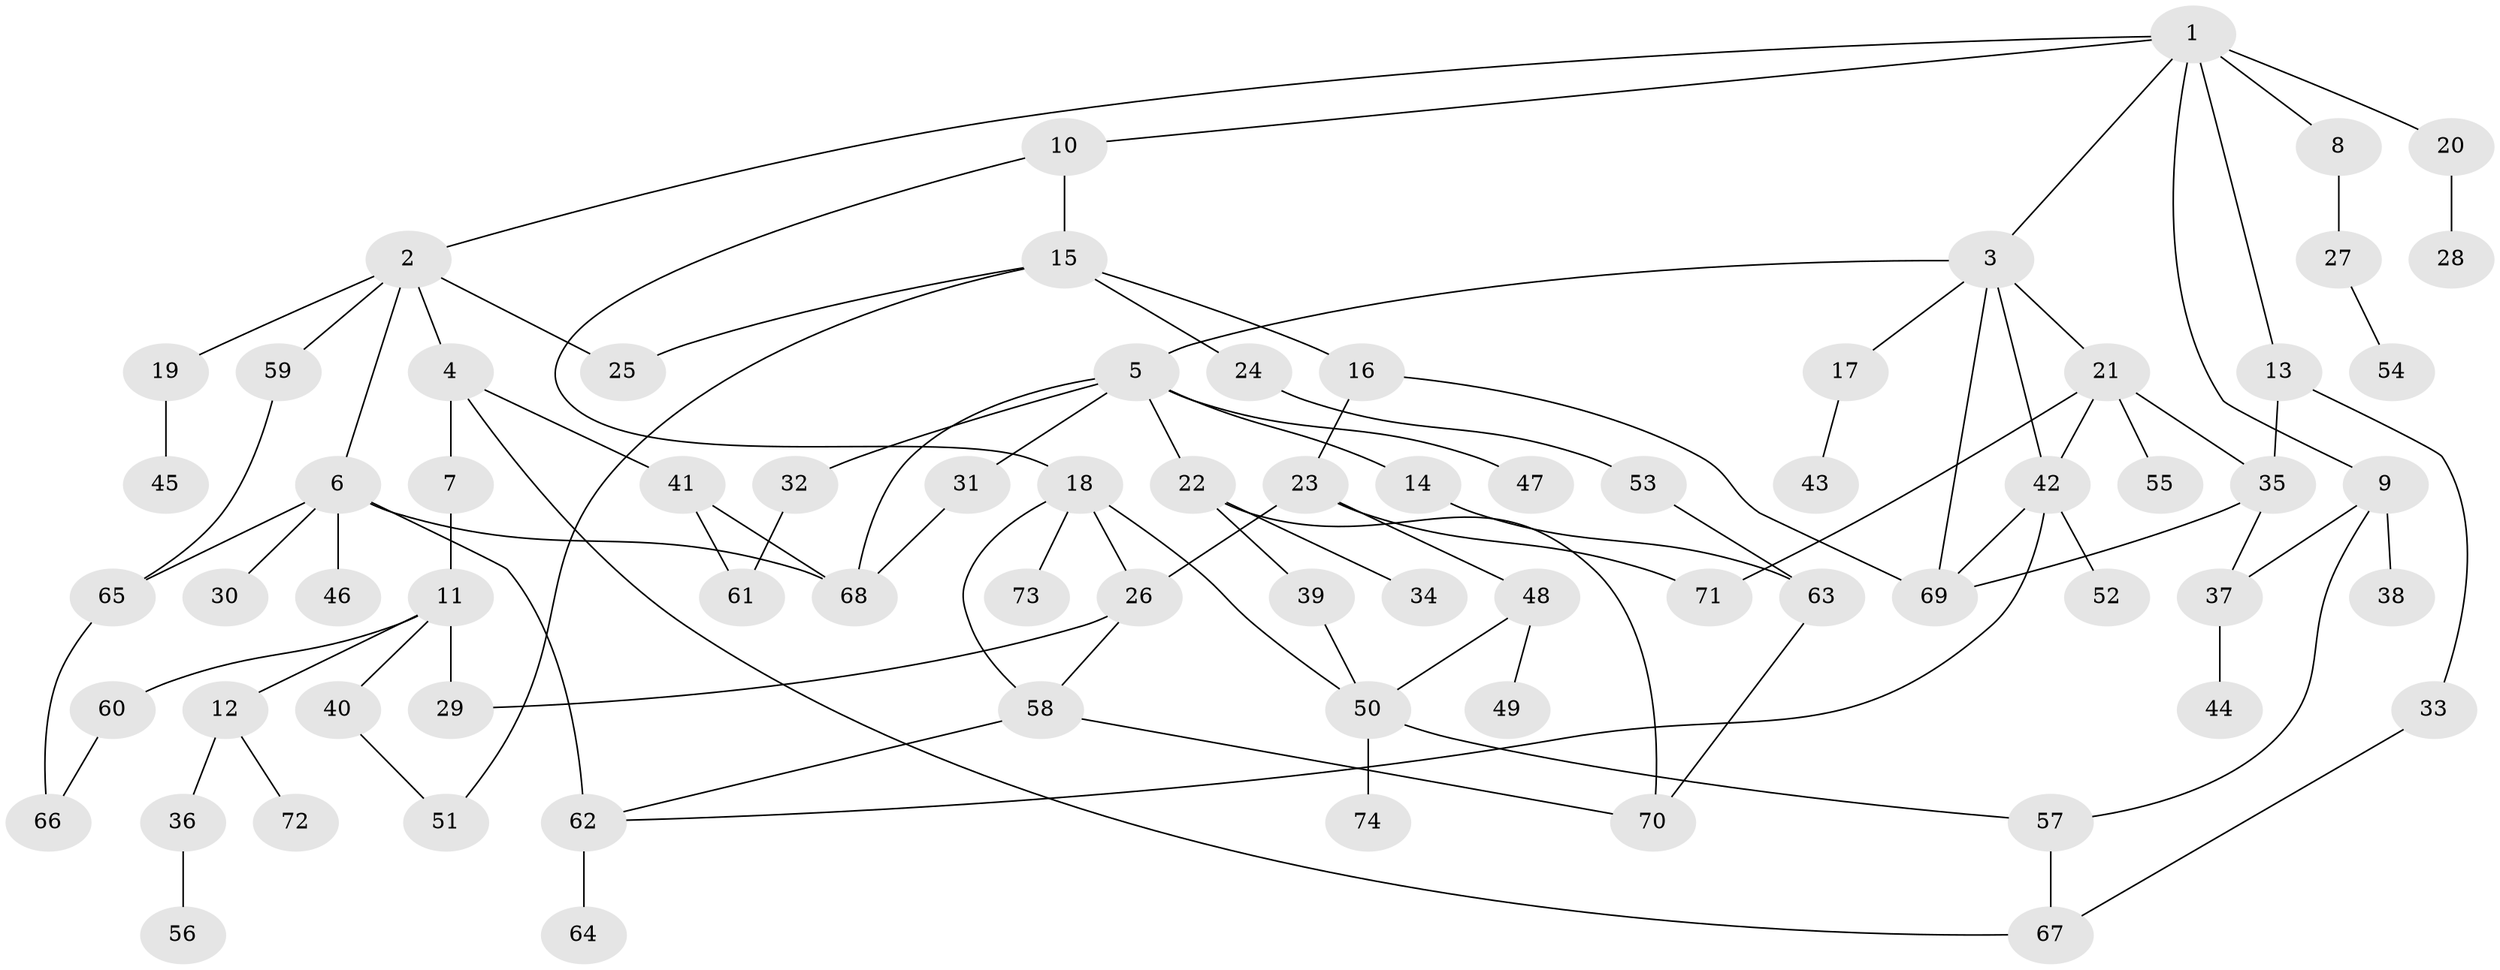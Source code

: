 // coarse degree distribution, {15: 0.034482758620689655, 6: 0.10344827586206896, 7: 0.034482758620689655, 9: 0.034482758620689655, 2: 0.3103448275862069, 3: 0.06896551724137931, 5: 0.034482758620689655, 1: 0.3448275862068966, 4: 0.034482758620689655}
// Generated by graph-tools (version 1.1) at 2025/17/03/04/25 18:17:13]
// undirected, 74 vertices, 101 edges
graph export_dot {
graph [start="1"]
  node [color=gray90,style=filled];
  1;
  2;
  3;
  4;
  5;
  6;
  7;
  8;
  9;
  10;
  11;
  12;
  13;
  14;
  15;
  16;
  17;
  18;
  19;
  20;
  21;
  22;
  23;
  24;
  25;
  26;
  27;
  28;
  29;
  30;
  31;
  32;
  33;
  34;
  35;
  36;
  37;
  38;
  39;
  40;
  41;
  42;
  43;
  44;
  45;
  46;
  47;
  48;
  49;
  50;
  51;
  52;
  53;
  54;
  55;
  56;
  57;
  58;
  59;
  60;
  61;
  62;
  63;
  64;
  65;
  66;
  67;
  68;
  69;
  70;
  71;
  72;
  73;
  74;
  1 -- 2;
  1 -- 3;
  1 -- 8;
  1 -- 9;
  1 -- 10;
  1 -- 13;
  1 -- 20;
  2 -- 4;
  2 -- 6;
  2 -- 19;
  2 -- 59;
  2 -- 25;
  3 -- 5;
  3 -- 17;
  3 -- 21;
  3 -- 69;
  3 -- 42;
  4 -- 7;
  4 -- 41;
  4 -- 67;
  5 -- 14;
  5 -- 22;
  5 -- 31;
  5 -- 32;
  5 -- 47;
  5 -- 68;
  6 -- 30;
  6 -- 46;
  6 -- 62;
  6 -- 65;
  6 -- 68;
  7 -- 11;
  8 -- 27;
  9 -- 38;
  9 -- 37;
  9 -- 57;
  10 -- 15;
  10 -- 18;
  11 -- 12;
  11 -- 40;
  11 -- 60;
  11 -- 29;
  12 -- 36;
  12 -- 72;
  13 -- 33;
  13 -- 35;
  14 -- 63;
  15 -- 16;
  15 -- 24;
  15 -- 25;
  15 -- 51;
  16 -- 23;
  16 -- 69;
  17 -- 43;
  18 -- 58;
  18 -- 73;
  18 -- 26;
  18 -- 50;
  19 -- 45;
  20 -- 28;
  21 -- 42;
  21 -- 55;
  21 -- 35;
  21 -- 71;
  22 -- 34;
  22 -- 39;
  22 -- 70;
  23 -- 26;
  23 -- 48;
  23 -- 71;
  24 -- 53;
  26 -- 29;
  26 -- 58;
  27 -- 54;
  31 -- 68;
  32 -- 61;
  33 -- 67;
  35 -- 37;
  35 -- 69;
  36 -- 56;
  37 -- 44;
  39 -- 50;
  40 -- 51;
  41 -- 61;
  41 -- 68;
  42 -- 52;
  42 -- 62;
  42 -- 69;
  48 -- 49;
  48 -- 50;
  50 -- 57;
  50 -- 74;
  53 -- 63;
  57 -- 67;
  58 -- 70;
  58 -- 62;
  59 -- 65;
  60 -- 66;
  62 -- 64;
  63 -- 70;
  65 -- 66;
}
